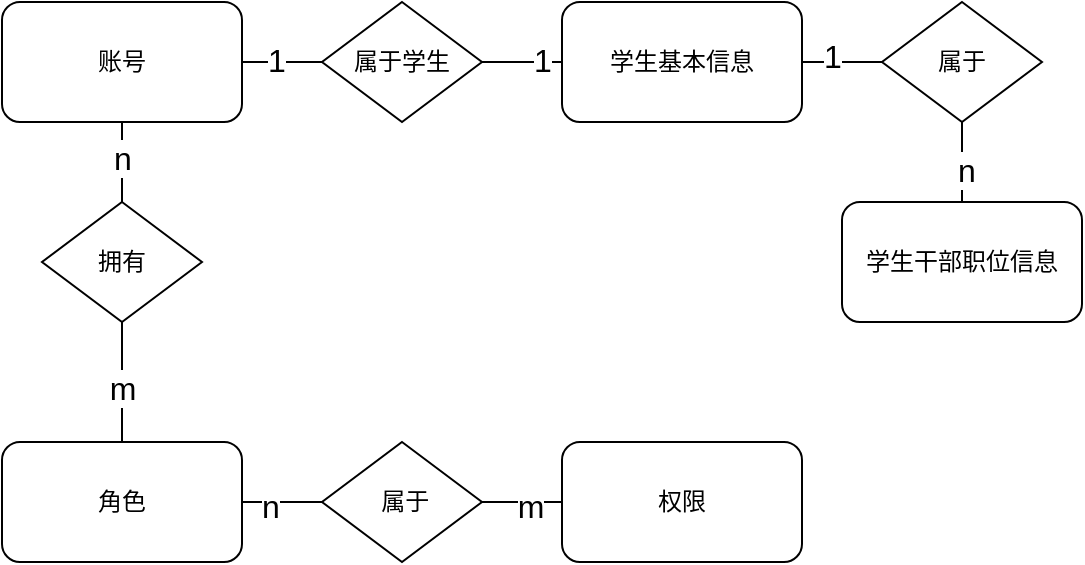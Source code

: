 <mxfile version="24.0.2" type="github">
  <diagram name="Page-1" id="Ix-445wSyXX7Rc5fptbm">
    <mxGraphModel dx="875" dy="451" grid="1" gridSize="10" guides="1" tooltips="1" connect="1" arrows="1" fold="1" page="1" pageScale="1" pageWidth="850" pageHeight="1100" math="0" shadow="0">
      <root>
        <mxCell id="0" />
        <mxCell id="1" parent="0" />
        <mxCell id="8vq5FHL1kok4xc9j8ktI-8" style="rounded=0;orthogonalLoop=1;jettySize=auto;html=1;exitX=0.5;exitY=1;exitDx=0;exitDy=0;entryX=0.5;entryY=0;entryDx=0;entryDy=0;endArrow=none;endFill=0;" edge="1" parent="1" source="8vq5FHL1kok4xc9j8ktI-1" target="8vq5FHL1kok4xc9j8ktI-7">
          <mxGeometry relative="1" as="geometry" />
        </mxCell>
        <mxCell id="8vq5FHL1kok4xc9j8ktI-15" value="&lt;font style=&quot;font-size: 16px;&quot;&gt;n&lt;/font&gt;" style="edgeLabel;html=1;align=center;verticalAlign=middle;resizable=0;points=[];" vertex="1" connectable="0" parent="8vq5FHL1kok4xc9j8ktI-8">
          <mxGeometry x="-0.1" relative="1" as="geometry">
            <mxPoint as="offset" />
          </mxGeometry>
        </mxCell>
        <mxCell id="8vq5FHL1kok4xc9j8ktI-1" value="账号" style="rounded=1;whiteSpace=wrap;html=1;" vertex="1" parent="1">
          <mxGeometry x="240" y="100" width="120" height="60" as="geometry" />
        </mxCell>
        <mxCell id="8vq5FHL1kok4xc9j8ktI-2" value="权限" style="rounded=1;whiteSpace=wrap;html=1;" vertex="1" parent="1">
          <mxGeometry x="520" y="320" width="120" height="60" as="geometry" />
        </mxCell>
        <mxCell id="8vq5FHL1kok4xc9j8ktI-5" style="rounded=0;orthogonalLoop=1;jettySize=auto;html=1;exitX=1;exitY=0.5;exitDx=0;exitDy=0;entryX=0;entryY=0.5;entryDx=0;entryDy=0;endArrow=none;endFill=0;" edge="1" parent="1" source="8vq5FHL1kok4xc9j8ktI-3" target="8vq5FHL1kok4xc9j8ktI-4">
          <mxGeometry relative="1" as="geometry" />
        </mxCell>
        <mxCell id="8vq5FHL1kok4xc9j8ktI-17" value="&lt;font style=&quot;font-size: 16px;&quot;&gt;n&lt;/font&gt;" style="edgeLabel;html=1;align=center;verticalAlign=middle;resizable=0;points=[];fontSize=16;" vertex="1" connectable="0" parent="8vq5FHL1kok4xc9j8ktI-5">
          <mxGeometry x="-0.325" y="-2" relative="1" as="geometry">
            <mxPoint as="offset" />
          </mxGeometry>
        </mxCell>
        <mxCell id="8vq5FHL1kok4xc9j8ktI-3" value="角色" style="rounded=1;whiteSpace=wrap;html=1;" vertex="1" parent="1">
          <mxGeometry x="240" y="320" width="120" height="60" as="geometry" />
        </mxCell>
        <mxCell id="8vq5FHL1kok4xc9j8ktI-6" style="rounded=0;orthogonalLoop=1;jettySize=auto;html=1;exitX=1;exitY=0.5;exitDx=0;exitDy=0;entryX=0;entryY=0.5;entryDx=0;entryDy=0;endArrow=none;endFill=0;" edge="1" parent="1" source="8vq5FHL1kok4xc9j8ktI-4" target="8vq5FHL1kok4xc9j8ktI-2">
          <mxGeometry relative="1" as="geometry" />
        </mxCell>
        <mxCell id="8vq5FHL1kok4xc9j8ktI-18" value="&lt;font style=&quot;font-size: 16px;&quot;&gt;m&lt;/font&gt;" style="edgeLabel;html=1;align=center;verticalAlign=middle;resizable=0;points=[];" vertex="1" connectable="0" parent="8vq5FHL1kok4xc9j8ktI-6">
          <mxGeometry x="0.171" y="-2" relative="1" as="geometry">
            <mxPoint as="offset" />
          </mxGeometry>
        </mxCell>
        <mxCell id="8vq5FHL1kok4xc9j8ktI-4" value="&amp;nbsp;属于" style="rhombus;whiteSpace=wrap;html=1;" vertex="1" parent="1">
          <mxGeometry x="400" y="320" width="80" height="60" as="geometry" />
        </mxCell>
        <mxCell id="8vq5FHL1kok4xc9j8ktI-9" style="rounded=0;orthogonalLoop=1;jettySize=auto;html=1;entryX=0.5;entryY=0;entryDx=0;entryDy=0;endArrow=none;endFill=0;exitX=0.5;exitY=1;exitDx=0;exitDy=0;" edge="1" parent="1" source="8vq5FHL1kok4xc9j8ktI-7" target="8vq5FHL1kok4xc9j8ktI-3">
          <mxGeometry relative="1" as="geometry" />
        </mxCell>
        <mxCell id="8vq5FHL1kok4xc9j8ktI-13" value="&lt;font style=&quot;font-size: 16px;&quot;&gt;m&lt;br&gt;&lt;/font&gt;" style="edgeLabel;html=1;align=center;verticalAlign=middle;resizable=0;points=[];" vertex="1" connectable="0" parent="8vq5FHL1kok4xc9j8ktI-9">
          <mxGeometry x="0.543" y="2" relative="1" as="geometry">
            <mxPoint x="-2" y="-14" as="offset" />
          </mxGeometry>
        </mxCell>
        <mxCell id="8vq5FHL1kok4xc9j8ktI-7" value="拥有" style="rhombus;whiteSpace=wrap;html=1;" vertex="1" parent="1">
          <mxGeometry x="260" y="200" width="80" height="60" as="geometry" />
        </mxCell>
        <mxCell id="8vq5FHL1kok4xc9j8ktI-30" value="" style="edgeStyle=orthogonalEdgeStyle;rounded=0;orthogonalLoop=1;jettySize=auto;html=1;endArrow=none;endFill=0;" edge="1" parent="1" source="8vq5FHL1kok4xc9j8ktI-21" target="8vq5FHL1kok4xc9j8ktI-29">
          <mxGeometry relative="1" as="geometry" />
        </mxCell>
        <mxCell id="8vq5FHL1kok4xc9j8ktI-32" value="1" style="edgeLabel;html=1;align=center;verticalAlign=middle;resizable=0;points=[];fontSize=16;" vertex="1" connectable="0" parent="8vq5FHL1kok4xc9j8ktI-30">
          <mxGeometry x="-0.25" y="3" relative="1" as="geometry">
            <mxPoint as="offset" />
          </mxGeometry>
        </mxCell>
        <mxCell id="8vq5FHL1kok4xc9j8ktI-21" value="学生基本信息" style="rounded=1;whiteSpace=wrap;html=1;" vertex="1" parent="1">
          <mxGeometry x="520" y="100" width="120" height="60" as="geometry" />
        </mxCell>
        <mxCell id="8vq5FHL1kok4xc9j8ktI-23" value="" style="edgeStyle=orthogonalEdgeStyle;rounded=0;orthogonalLoop=1;jettySize=auto;html=1;endArrow=none;endFill=0;" edge="1" parent="1" source="8vq5FHL1kok4xc9j8ktI-22" target="8vq5FHL1kok4xc9j8ktI-1">
          <mxGeometry relative="1" as="geometry" />
        </mxCell>
        <mxCell id="8vq5FHL1kok4xc9j8ktI-26" value="1" style="edgeLabel;html=1;align=center;verticalAlign=middle;resizable=0;points=[];fontSize=16;" vertex="1" connectable="0" parent="8vq5FHL1kok4xc9j8ktI-23">
          <mxGeometry x="0.164" y="-1" relative="1" as="geometry">
            <mxPoint as="offset" />
          </mxGeometry>
        </mxCell>
        <mxCell id="8vq5FHL1kok4xc9j8ktI-24" value="" style="edgeStyle=orthogonalEdgeStyle;rounded=0;orthogonalLoop=1;jettySize=auto;html=1;endArrow=none;endFill=0;" edge="1" parent="1" source="8vq5FHL1kok4xc9j8ktI-22" target="8vq5FHL1kok4xc9j8ktI-21">
          <mxGeometry relative="1" as="geometry" />
        </mxCell>
        <mxCell id="8vq5FHL1kok4xc9j8ktI-25" value="1" style="edgeLabel;html=1;align=center;verticalAlign=middle;resizable=0;points=[];fontSize=16;" vertex="1" connectable="0" parent="8vq5FHL1kok4xc9j8ktI-24">
          <mxGeometry x="0.477" y="1" relative="1" as="geometry">
            <mxPoint as="offset" />
          </mxGeometry>
        </mxCell>
        <mxCell id="8vq5FHL1kok4xc9j8ktI-22" value="属于学生" style="rhombus;whiteSpace=wrap;html=1;" vertex="1" parent="1">
          <mxGeometry x="400" y="100" width="80" height="60" as="geometry" />
        </mxCell>
        <mxCell id="8vq5FHL1kok4xc9j8ktI-31" value="" style="edgeStyle=orthogonalEdgeStyle;rounded=0;orthogonalLoop=1;jettySize=auto;html=1;endArrow=none;endFill=0;" edge="1" parent="1" source="8vq5FHL1kok4xc9j8ktI-28" target="8vq5FHL1kok4xc9j8ktI-29">
          <mxGeometry relative="1" as="geometry" />
        </mxCell>
        <mxCell id="8vq5FHL1kok4xc9j8ktI-33" value="n" style="edgeLabel;html=1;align=center;verticalAlign=middle;resizable=0;points=[];fontSize=16;" vertex="1" connectable="0" parent="8vq5FHL1kok4xc9j8ktI-31">
          <mxGeometry x="-0.2" y="-2" relative="1" as="geometry">
            <mxPoint as="offset" />
          </mxGeometry>
        </mxCell>
        <mxCell id="8vq5FHL1kok4xc9j8ktI-28" value="学生干部职位信息" style="rounded=1;whiteSpace=wrap;html=1;" vertex="1" parent="1">
          <mxGeometry x="660" y="200" width="120" height="60" as="geometry" />
        </mxCell>
        <mxCell id="8vq5FHL1kok4xc9j8ktI-29" value="属于" style="rhombus;whiteSpace=wrap;html=1;" vertex="1" parent="1">
          <mxGeometry x="680" y="100" width="80" height="60" as="geometry" />
        </mxCell>
      </root>
    </mxGraphModel>
  </diagram>
</mxfile>
